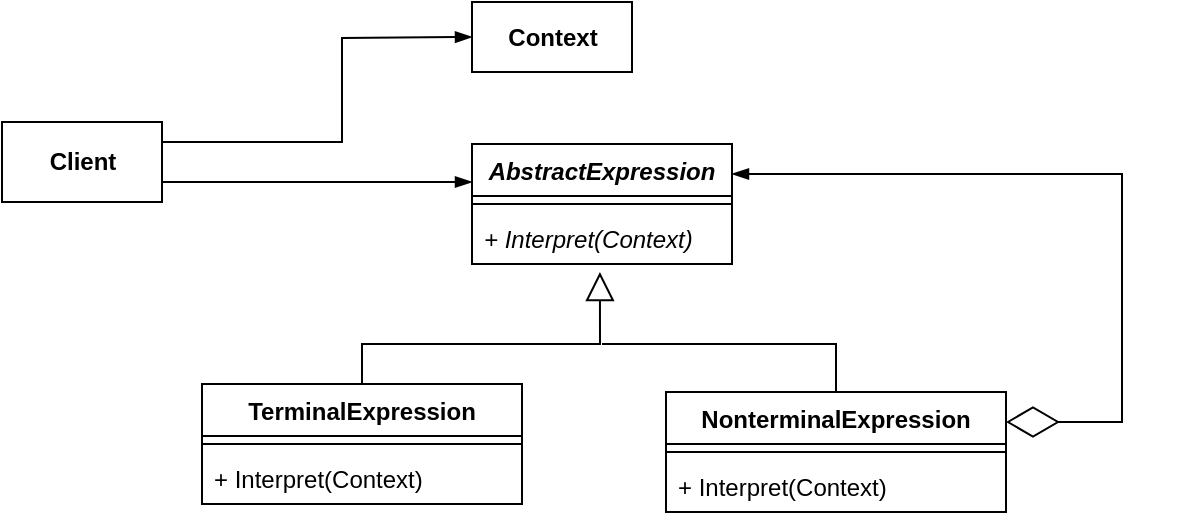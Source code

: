 <mxfile version="12.0.0" type="device" pages="1"><diagram id="bxR4yLjX8zE9Ck2vVnwT" name="Page-1"><mxGraphModel dx="1347" dy="774" grid="1" gridSize="10" guides="1" tooltips="1" connect="1" arrows="1" fold="1" page="1" pageScale="1" pageWidth="1654" pageHeight="1169" math="0" shadow="0"><root><mxCell id="0"/><mxCell id="1" parent="0"/><mxCell id="P4_tjuF_Fyv9hzRBsq0e-89" value="AbstractExpression" style="swimlane;fontStyle=3;align=center;verticalAlign=top;childLayout=stackLayout;horizontal=1;startSize=26;horizontalStack=0;resizeParent=1;resizeParentMax=0;resizeLast=0;collapsible=1;marginBottom=0;strokeColor=#000000;" vertex="1" parent="1"><mxGeometry x="535" y="251" width="130" height="60" as="geometry"/></mxCell><mxCell id="P4_tjuF_Fyv9hzRBsq0e-91" value="" style="line;strokeWidth=1;fillColor=none;align=left;verticalAlign=middle;spacingTop=-1;spacingLeft=3;spacingRight=3;rotatable=0;labelPosition=right;points=[];portConstraint=eastwest;" vertex="1" parent="P4_tjuF_Fyv9hzRBsq0e-89"><mxGeometry y="26" width="130" height="8" as="geometry"/></mxCell><mxCell id="P4_tjuF_Fyv9hzRBsq0e-92" value="+ Interpret(Context)" style="text;strokeColor=none;fillColor=none;align=left;verticalAlign=top;spacingLeft=4;spacingRight=4;overflow=hidden;rotatable=0;points=[[0,0.5],[1,0.5]];portConstraint=eastwest;fontStyle=2" vertex="1" parent="P4_tjuF_Fyv9hzRBsq0e-89"><mxGeometry y="34" width="130" height="26" as="geometry"/></mxCell><mxCell id="P4_tjuF_Fyv9hzRBsq0e-94" value="TerminalExpression" style="swimlane;fontStyle=1;align=center;verticalAlign=top;childLayout=stackLayout;horizontal=1;startSize=26;horizontalStack=0;resizeParent=1;resizeParentMax=0;resizeLast=0;collapsible=1;marginBottom=0;strokeColor=#000000;" vertex="1" parent="1"><mxGeometry x="400" y="371" width="160" height="60" as="geometry"/></mxCell><mxCell id="P4_tjuF_Fyv9hzRBsq0e-95" value="" style="line;strokeWidth=1;fillColor=none;align=left;verticalAlign=middle;spacingTop=-1;spacingLeft=3;spacingRight=3;rotatable=0;labelPosition=right;points=[];portConstraint=eastwest;" vertex="1" parent="P4_tjuF_Fyv9hzRBsq0e-94"><mxGeometry y="26" width="160" height="8" as="geometry"/></mxCell><mxCell id="P4_tjuF_Fyv9hzRBsq0e-96" value="+ Interpret(Context)" style="text;strokeColor=none;fillColor=none;align=left;verticalAlign=top;spacingLeft=4;spacingRight=4;overflow=hidden;rotatable=0;points=[[0,0.5],[1,0.5]];portConstraint=eastwest;" vertex="1" parent="P4_tjuF_Fyv9hzRBsq0e-94"><mxGeometry y="34" width="160" height="26" as="geometry"/></mxCell><mxCell id="P4_tjuF_Fyv9hzRBsq0e-104" style="rounded=0;orthogonalLoop=1;jettySize=auto;html=1;exitX=0.5;exitY=0;exitDx=0;exitDy=0;startArrow=none;startFill=0;endArrow=none;endFill=0;strokeColor=#000000;" edge="1" parent="1" source="P4_tjuF_Fyv9hzRBsq0e-98"><mxGeometry relative="1" as="geometry"><mxPoint x="600" y="351" as="targetPoint"/><Array as="points"><mxPoint x="717" y="351"/></Array></mxGeometry></mxCell><mxCell id="P4_tjuF_Fyv9hzRBsq0e-98" value="NonterminalExpression" style="swimlane;fontStyle=1;align=center;verticalAlign=top;childLayout=stackLayout;horizontal=1;startSize=26;horizontalStack=0;resizeParent=1;resizeParentMax=0;resizeLast=0;collapsible=1;marginBottom=0;strokeColor=#000000;" vertex="1" parent="1"><mxGeometry x="632" y="375" width="170" height="60" as="geometry"/></mxCell><mxCell id="P4_tjuF_Fyv9hzRBsq0e-99" value="" style="line;strokeWidth=1;fillColor=none;align=left;verticalAlign=middle;spacingTop=-1;spacingLeft=3;spacingRight=3;rotatable=0;labelPosition=right;points=[];portConstraint=eastwest;" vertex="1" parent="P4_tjuF_Fyv9hzRBsq0e-98"><mxGeometry y="26" width="170" height="8" as="geometry"/></mxCell><mxCell id="P4_tjuF_Fyv9hzRBsq0e-100" value="+ Interpret(Context)" style="text;strokeColor=none;fillColor=none;align=left;verticalAlign=top;spacingLeft=4;spacingRight=4;overflow=hidden;rotatable=0;points=[[0,0.5],[1,0.5]];portConstraint=eastwest;" vertex="1" parent="P4_tjuF_Fyv9hzRBsq0e-98"><mxGeometry y="34" width="170" height="26" as="geometry"/></mxCell><mxCell id="P4_tjuF_Fyv9hzRBsq0e-103" value="" style="endArrow=block;endFill=0;endSize=12;html=1;strokeColor=#000000;entryX=0.492;entryY=1.154;entryDx=0;entryDy=0;entryPerimeter=0;exitX=0.5;exitY=0;exitDx=0;exitDy=0;rounded=0;" edge="1" parent="1" source="P4_tjuF_Fyv9hzRBsq0e-94" target="P4_tjuF_Fyv9hzRBsq0e-92"><mxGeometry width="160" relative="1" as="geometry"><mxPoint x="310" y="521" as="sourcePoint"/><mxPoint x="640" y="341.004" as="targetPoint"/><Array as="points"><mxPoint x="480" y="351"/><mxPoint x="599" y="351"/></Array></mxGeometry></mxCell><mxCell id="P4_tjuF_Fyv9hzRBsq0e-122" style="edgeStyle=none;rounded=0;orthogonalLoop=1;jettySize=auto;html=1;startArrow=none;startFill=0;endArrow=blockThin;endFill=1;strokeColor=#000000;entryX=0;entryY=0.4;entryDx=0;entryDy=0;entryPerimeter=0;exitX=1;exitY=0.75;exitDx=0;exitDy=0;" edge="1" parent="1" source="P4_tjuF_Fyv9hzRBsq0e-119"><mxGeometry relative="1" as="geometry"><mxPoint x="535" y="270" as="targetPoint"/><mxPoint x="380" y="276" as="sourcePoint"/></mxGeometry></mxCell><mxCell id="P4_tjuF_Fyv9hzRBsq0e-131" style="edgeStyle=none;rounded=0;orthogonalLoop=1;jettySize=auto;html=1;exitX=1;exitY=0.25;exitDx=0;exitDy=0;entryX=0;entryY=0.5;entryDx=0;entryDy=0;startArrow=none;startFill=0;endArrow=blockThin;endFill=1;strokeColor=#000000;" edge="1" parent="1" source="P4_tjuF_Fyv9hzRBsq0e-119" target="P4_tjuF_Fyv9hzRBsq0e-130"><mxGeometry relative="1" as="geometry"><Array as="points"><mxPoint x="470" y="250"/><mxPoint x="470" y="198"/></Array></mxGeometry></mxCell><mxCell id="P4_tjuF_Fyv9hzRBsq0e-119" value="&lt;b&gt;Client&lt;/b&gt;" style="html=1;strokeColor=#000000;" vertex="1" parent="1"><mxGeometry x="300" y="240" width="80" height="40" as="geometry"/></mxCell><mxCell id="P4_tjuF_Fyv9hzRBsq0e-129" value="" style="endArrow=diamondThin;endFill=0;endSize=24;html=1;strokeColor=#000000;entryX=1;entryY=0.25;entryDx=0;entryDy=0;exitX=1;exitY=0.25;exitDx=0;exitDy=0;rounded=0;startArrow=blockThin;startFill=1;" edge="1" parent="1" source="P4_tjuF_Fyv9hzRBsq0e-89" target="P4_tjuF_Fyv9hzRBsq0e-98"><mxGeometry width="160" relative="1" as="geometry"><mxPoint x="300" y="460" as="sourcePoint"/><mxPoint x="460" y="460" as="targetPoint"/><Array as="points"><mxPoint x="860" y="266"/><mxPoint x="860" y="390"/></Array></mxGeometry></mxCell><mxCell id="P4_tjuF_Fyv9hzRBsq0e-130" value="&lt;b&gt;Context&lt;/b&gt;" style="html=1;strokeColor=#000000;" vertex="1" parent="1"><mxGeometry x="535" y="180" width="80" height="35" as="geometry"/></mxCell></root></mxGraphModel></diagram></mxfile>